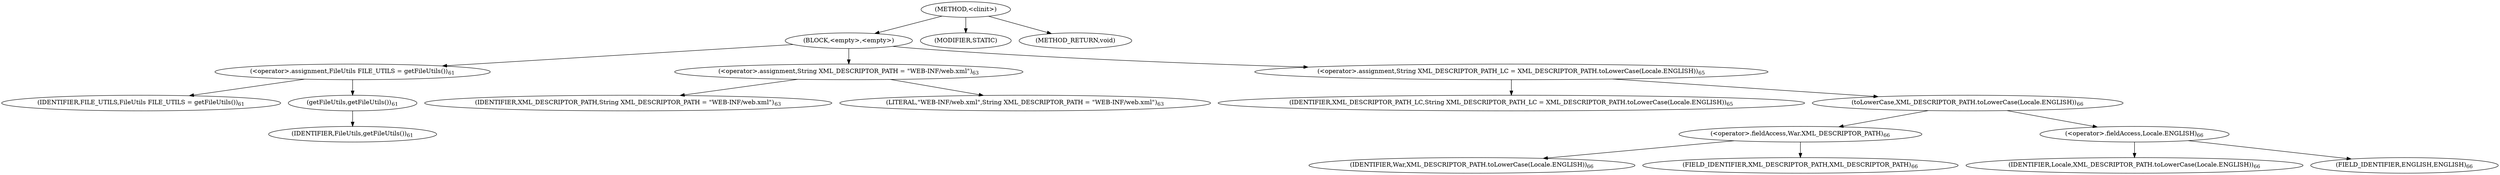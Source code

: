 digraph "&lt;clinit&gt;" {  
"319" [label = <(METHOD,&lt;clinit&gt;)> ]
"320" [label = <(BLOCK,&lt;empty&gt;,&lt;empty&gt;)> ]
"321" [label = <(&lt;operator&gt;.assignment,FileUtils FILE_UTILS = getFileUtils())<SUB>61</SUB>> ]
"322" [label = <(IDENTIFIER,FILE_UTILS,FileUtils FILE_UTILS = getFileUtils())<SUB>61</SUB>> ]
"323" [label = <(getFileUtils,getFileUtils())<SUB>61</SUB>> ]
"324" [label = <(IDENTIFIER,FileUtils,getFileUtils())<SUB>61</SUB>> ]
"325" [label = <(&lt;operator&gt;.assignment,String XML_DESCRIPTOR_PATH = &quot;WEB-INF/web.xml&quot;)<SUB>63</SUB>> ]
"326" [label = <(IDENTIFIER,XML_DESCRIPTOR_PATH,String XML_DESCRIPTOR_PATH = &quot;WEB-INF/web.xml&quot;)<SUB>63</SUB>> ]
"327" [label = <(LITERAL,&quot;WEB-INF/web.xml&quot;,String XML_DESCRIPTOR_PATH = &quot;WEB-INF/web.xml&quot;)<SUB>63</SUB>> ]
"328" [label = <(&lt;operator&gt;.assignment,String XML_DESCRIPTOR_PATH_LC = XML_DESCRIPTOR_PATH.toLowerCase(Locale.ENGLISH))<SUB>65</SUB>> ]
"329" [label = <(IDENTIFIER,XML_DESCRIPTOR_PATH_LC,String XML_DESCRIPTOR_PATH_LC = XML_DESCRIPTOR_PATH.toLowerCase(Locale.ENGLISH))<SUB>65</SUB>> ]
"330" [label = <(toLowerCase,XML_DESCRIPTOR_PATH.toLowerCase(Locale.ENGLISH))<SUB>66</SUB>> ]
"331" [label = <(&lt;operator&gt;.fieldAccess,War.XML_DESCRIPTOR_PATH)<SUB>66</SUB>> ]
"332" [label = <(IDENTIFIER,War,XML_DESCRIPTOR_PATH.toLowerCase(Locale.ENGLISH))<SUB>66</SUB>> ]
"333" [label = <(FIELD_IDENTIFIER,XML_DESCRIPTOR_PATH,XML_DESCRIPTOR_PATH)<SUB>66</SUB>> ]
"334" [label = <(&lt;operator&gt;.fieldAccess,Locale.ENGLISH)<SUB>66</SUB>> ]
"335" [label = <(IDENTIFIER,Locale,XML_DESCRIPTOR_PATH.toLowerCase(Locale.ENGLISH))<SUB>66</SUB>> ]
"336" [label = <(FIELD_IDENTIFIER,ENGLISH,ENGLISH)<SUB>66</SUB>> ]
"337" [label = <(MODIFIER,STATIC)> ]
"338" [label = <(METHOD_RETURN,void)> ]
  "319" -> "320" 
  "319" -> "337" 
  "319" -> "338" 
  "320" -> "321" 
  "320" -> "325" 
  "320" -> "328" 
  "321" -> "322" 
  "321" -> "323" 
  "323" -> "324" 
  "325" -> "326" 
  "325" -> "327" 
  "328" -> "329" 
  "328" -> "330" 
  "330" -> "331" 
  "330" -> "334" 
  "331" -> "332" 
  "331" -> "333" 
  "334" -> "335" 
  "334" -> "336" 
}
